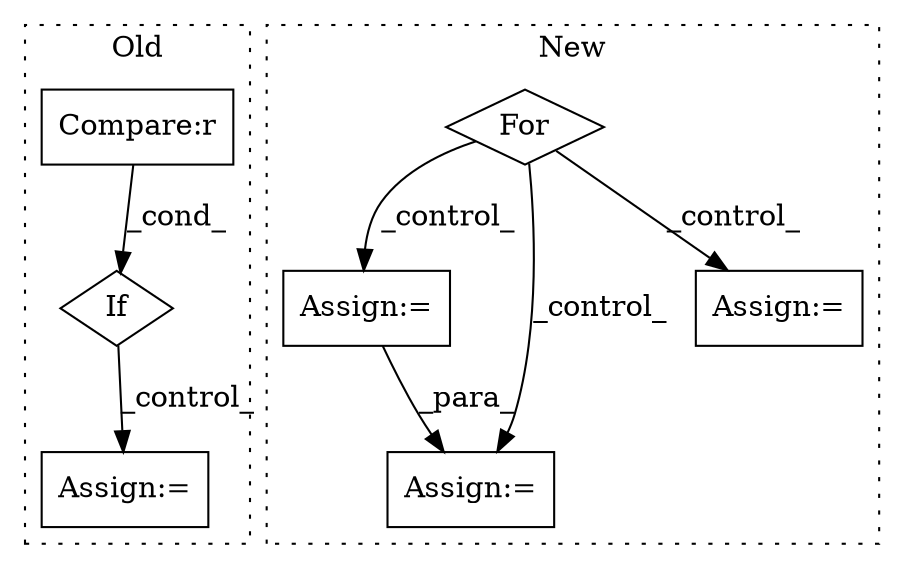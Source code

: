 digraph G {
subgraph cluster0 {
1 [label="If" a="96" s="4170,4179" l="3,14" shape="diamond"];
3 [label="Assign:=" a="68" s="4194" l="3" shape="box"];
5 [label="Compare:r" a="40" s="4173" l="6" shape="box"];
label = "Old";
style="dotted";
}
subgraph cluster1 {
2 [label="For" a="107" s="5121,5149" l="4,14" shape="diamond"];
4 [label="Assign:=" a="68" s="5198" l="3" shape="box"];
6 [label="Assign:=" a="68" s="5353" l="3" shape="box"];
7 [label="Assign:=" a="68" s="5315" l="3" shape="box"];
label = "New";
style="dotted";
}
1 -> 3 [label="_control_"];
2 -> 6 [label="_control_"];
2 -> 7 [label="_control_"];
2 -> 4 [label="_control_"];
4 -> 6 [label="_para_"];
5 -> 1 [label="_cond_"];
}